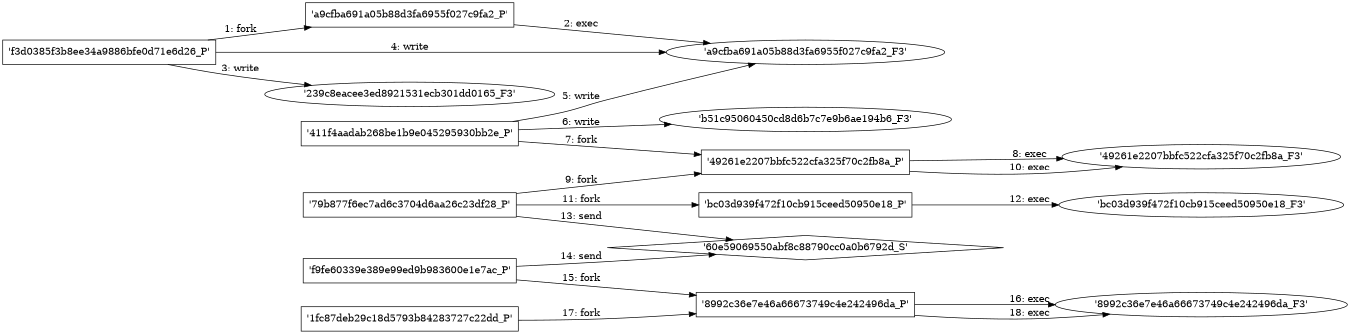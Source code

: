 digraph "D:\Learning\Paper\apt\基于CTI的攻击预警\Dataset\攻击图\ASGfromALLCTI\In-Depth Analysis, Part Two.dot" {
rankdir="LR"
size="9"
fixedsize="false"
splines="true"
nodesep=0.3
ranksep=0
fontsize=10
overlap="scalexy"
engine= "neato"
	"'f3d0385f3b8ee34a9886bfe0d71e6d26_P'" [node_type=Process shape=box]
	"'a9cfba691a05b88d3fa6955f027c9fa2_P'" [node_type=Process shape=box]
	"'f3d0385f3b8ee34a9886bfe0d71e6d26_P'" -> "'a9cfba691a05b88d3fa6955f027c9fa2_P'" [label="1: fork"]
	"'a9cfba691a05b88d3fa6955f027c9fa2_P'" [node_type=Process shape=box]
	"'a9cfba691a05b88d3fa6955f027c9fa2_F3'" [node_type=File shape=ellipse]
	"'a9cfba691a05b88d3fa6955f027c9fa2_P'" -> "'a9cfba691a05b88d3fa6955f027c9fa2_F3'" [label="2: exec"]
	"'239c8eacee3ed8921531ecb301dd0165_F3'" [node_type=file shape=ellipse]
	"'f3d0385f3b8ee34a9886bfe0d71e6d26_P'" [node_type=Process shape=box]
	"'f3d0385f3b8ee34a9886bfe0d71e6d26_P'" -> "'239c8eacee3ed8921531ecb301dd0165_F3'" [label="3: write"]
	"'a9cfba691a05b88d3fa6955f027c9fa2_F3'" [node_type=file shape=ellipse]
	"'f3d0385f3b8ee34a9886bfe0d71e6d26_P'" [node_type=Process shape=box]
	"'f3d0385f3b8ee34a9886bfe0d71e6d26_P'" -> "'a9cfba691a05b88d3fa6955f027c9fa2_F3'" [label="4: write"]
	"'a9cfba691a05b88d3fa6955f027c9fa2_F3'" [node_type=file shape=ellipse]
	"'411f4aadab268be1b9e045295930bb2e_P'" [node_type=Process shape=box]
	"'411f4aadab268be1b9e045295930bb2e_P'" -> "'a9cfba691a05b88d3fa6955f027c9fa2_F3'" [label="5: write"]
	"'b51c95060450cd8d6b7c7e9b6ae194b6_F3'" [node_type=file shape=ellipse]
	"'411f4aadab268be1b9e045295930bb2e_P'" [node_type=Process shape=box]
	"'411f4aadab268be1b9e045295930bb2e_P'" -> "'b51c95060450cd8d6b7c7e9b6ae194b6_F3'" [label="6: write"]
	"'411f4aadab268be1b9e045295930bb2e_P'" [node_type=Process shape=box]
	"'49261e2207bbfc522cfa325f70c2fb8a_P'" [node_type=Process shape=box]
	"'411f4aadab268be1b9e045295930bb2e_P'" -> "'49261e2207bbfc522cfa325f70c2fb8a_P'" [label="7: fork"]
	"'49261e2207bbfc522cfa325f70c2fb8a_P'" [node_type=Process shape=box]
	"'49261e2207bbfc522cfa325f70c2fb8a_F3'" [node_type=File shape=ellipse]
	"'49261e2207bbfc522cfa325f70c2fb8a_P'" -> "'49261e2207bbfc522cfa325f70c2fb8a_F3'" [label="8: exec"]
	"'79b877f6ec7ad6c3704d6aa26c23df28_P'" [node_type=Process shape=box]
	"'49261e2207bbfc522cfa325f70c2fb8a_P'" [node_type=Process shape=box]
	"'79b877f6ec7ad6c3704d6aa26c23df28_P'" -> "'49261e2207bbfc522cfa325f70c2fb8a_P'" [label="9: fork"]
	"'49261e2207bbfc522cfa325f70c2fb8a_P'" [node_type=Process shape=box]
	"'49261e2207bbfc522cfa325f70c2fb8a_F3'" [node_type=File shape=ellipse]
	"'49261e2207bbfc522cfa325f70c2fb8a_P'" -> "'49261e2207bbfc522cfa325f70c2fb8a_F3'" [label="10: exec"]
	"'79b877f6ec7ad6c3704d6aa26c23df28_P'" [node_type=Process shape=box]
	"'bc03d939f472f10cb915ceed50950e18_P'" [node_type=Process shape=box]
	"'79b877f6ec7ad6c3704d6aa26c23df28_P'" -> "'bc03d939f472f10cb915ceed50950e18_P'" [label="11: fork"]
	"'bc03d939f472f10cb915ceed50950e18_P'" [node_type=Process shape=box]
	"'bc03d939f472f10cb915ceed50950e18_F3'" [node_type=File shape=ellipse]
	"'bc03d939f472f10cb915ceed50950e18_P'" -> "'bc03d939f472f10cb915ceed50950e18_F3'" [label="12: exec"]
	"'60e59069550abf8c88790cc0a0b6792d_S'" [node_type=Socket shape=diamond]
	"'79b877f6ec7ad6c3704d6aa26c23df28_P'" [node_type=Process shape=box]
	"'79b877f6ec7ad6c3704d6aa26c23df28_P'" -> "'60e59069550abf8c88790cc0a0b6792d_S'" [label="13: send"]
	"'60e59069550abf8c88790cc0a0b6792d_S'" [node_type=Socket shape=diamond]
	"'f9fe60339e389e99ed9b983600e1e7ac_P'" [node_type=Process shape=box]
	"'f9fe60339e389e99ed9b983600e1e7ac_P'" -> "'60e59069550abf8c88790cc0a0b6792d_S'" [label="14: send"]
	"'f9fe60339e389e99ed9b983600e1e7ac_P'" [node_type=Process shape=box]
	"'8992c36e7e46a66673749c4e242496da_P'" [node_type=Process shape=box]
	"'f9fe60339e389e99ed9b983600e1e7ac_P'" -> "'8992c36e7e46a66673749c4e242496da_P'" [label="15: fork"]
	"'8992c36e7e46a66673749c4e242496da_P'" [node_type=Process shape=box]
	"'8992c36e7e46a66673749c4e242496da_F3'" [node_type=File shape=ellipse]
	"'8992c36e7e46a66673749c4e242496da_P'" -> "'8992c36e7e46a66673749c4e242496da_F3'" [label="16: exec"]
	"'1fc87deb29c18d5793b84283727c22dd_P'" [node_type=Process shape=box]
	"'8992c36e7e46a66673749c4e242496da_P'" [node_type=Process shape=box]
	"'1fc87deb29c18d5793b84283727c22dd_P'" -> "'8992c36e7e46a66673749c4e242496da_P'" [label="17: fork"]
	"'8992c36e7e46a66673749c4e242496da_P'" [node_type=Process shape=box]
	"'8992c36e7e46a66673749c4e242496da_F3'" [node_type=File shape=ellipse]
	"'8992c36e7e46a66673749c4e242496da_P'" -> "'8992c36e7e46a66673749c4e242496da_F3'" [label="18: exec"]
}
